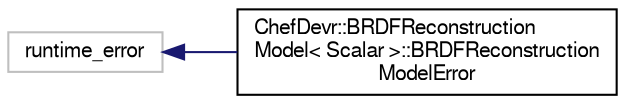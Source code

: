 digraph "Graphical Class Hierarchy"
{
 // LATEX_PDF_SIZE
  edge [fontname="FreeSans",fontsize="10",labelfontname="FreeSans",labelfontsize="10"];
  node [fontname="FreeSans",fontsize="10",shape=record];
  rankdir="LR";
  Node1 [label="runtime_error",height=0.2,width=0.4,color="grey75", fillcolor="white", style="filled",tooltip=" "];
  Node1 -> Node0 [dir="back",color="midnightblue",fontsize="10",style="solid",fontname="FreeSans"];
  Node0 [label="ChefDevr::BRDFReconstruction\lModel\< Scalar \>::BRDFReconstruction\lModelError",height=0.2,width=0.4,color="black", fillcolor="white", style="filled",URL="$class_chef_devr_1_1_b_r_d_f_reconstruction_model_1_1_b_r_d_f_reconstruction_model_error.html",tooltip=" "];
}
